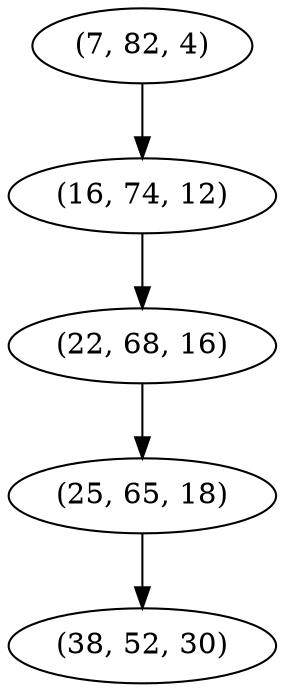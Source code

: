 digraph tree {
    "(7, 82, 4)";
    "(16, 74, 12)";
    "(22, 68, 16)";
    "(25, 65, 18)";
    "(38, 52, 30)";
    "(7, 82, 4)" -> "(16, 74, 12)";
    "(16, 74, 12)" -> "(22, 68, 16)";
    "(22, 68, 16)" -> "(25, 65, 18)";
    "(25, 65, 18)" -> "(38, 52, 30)";
}
